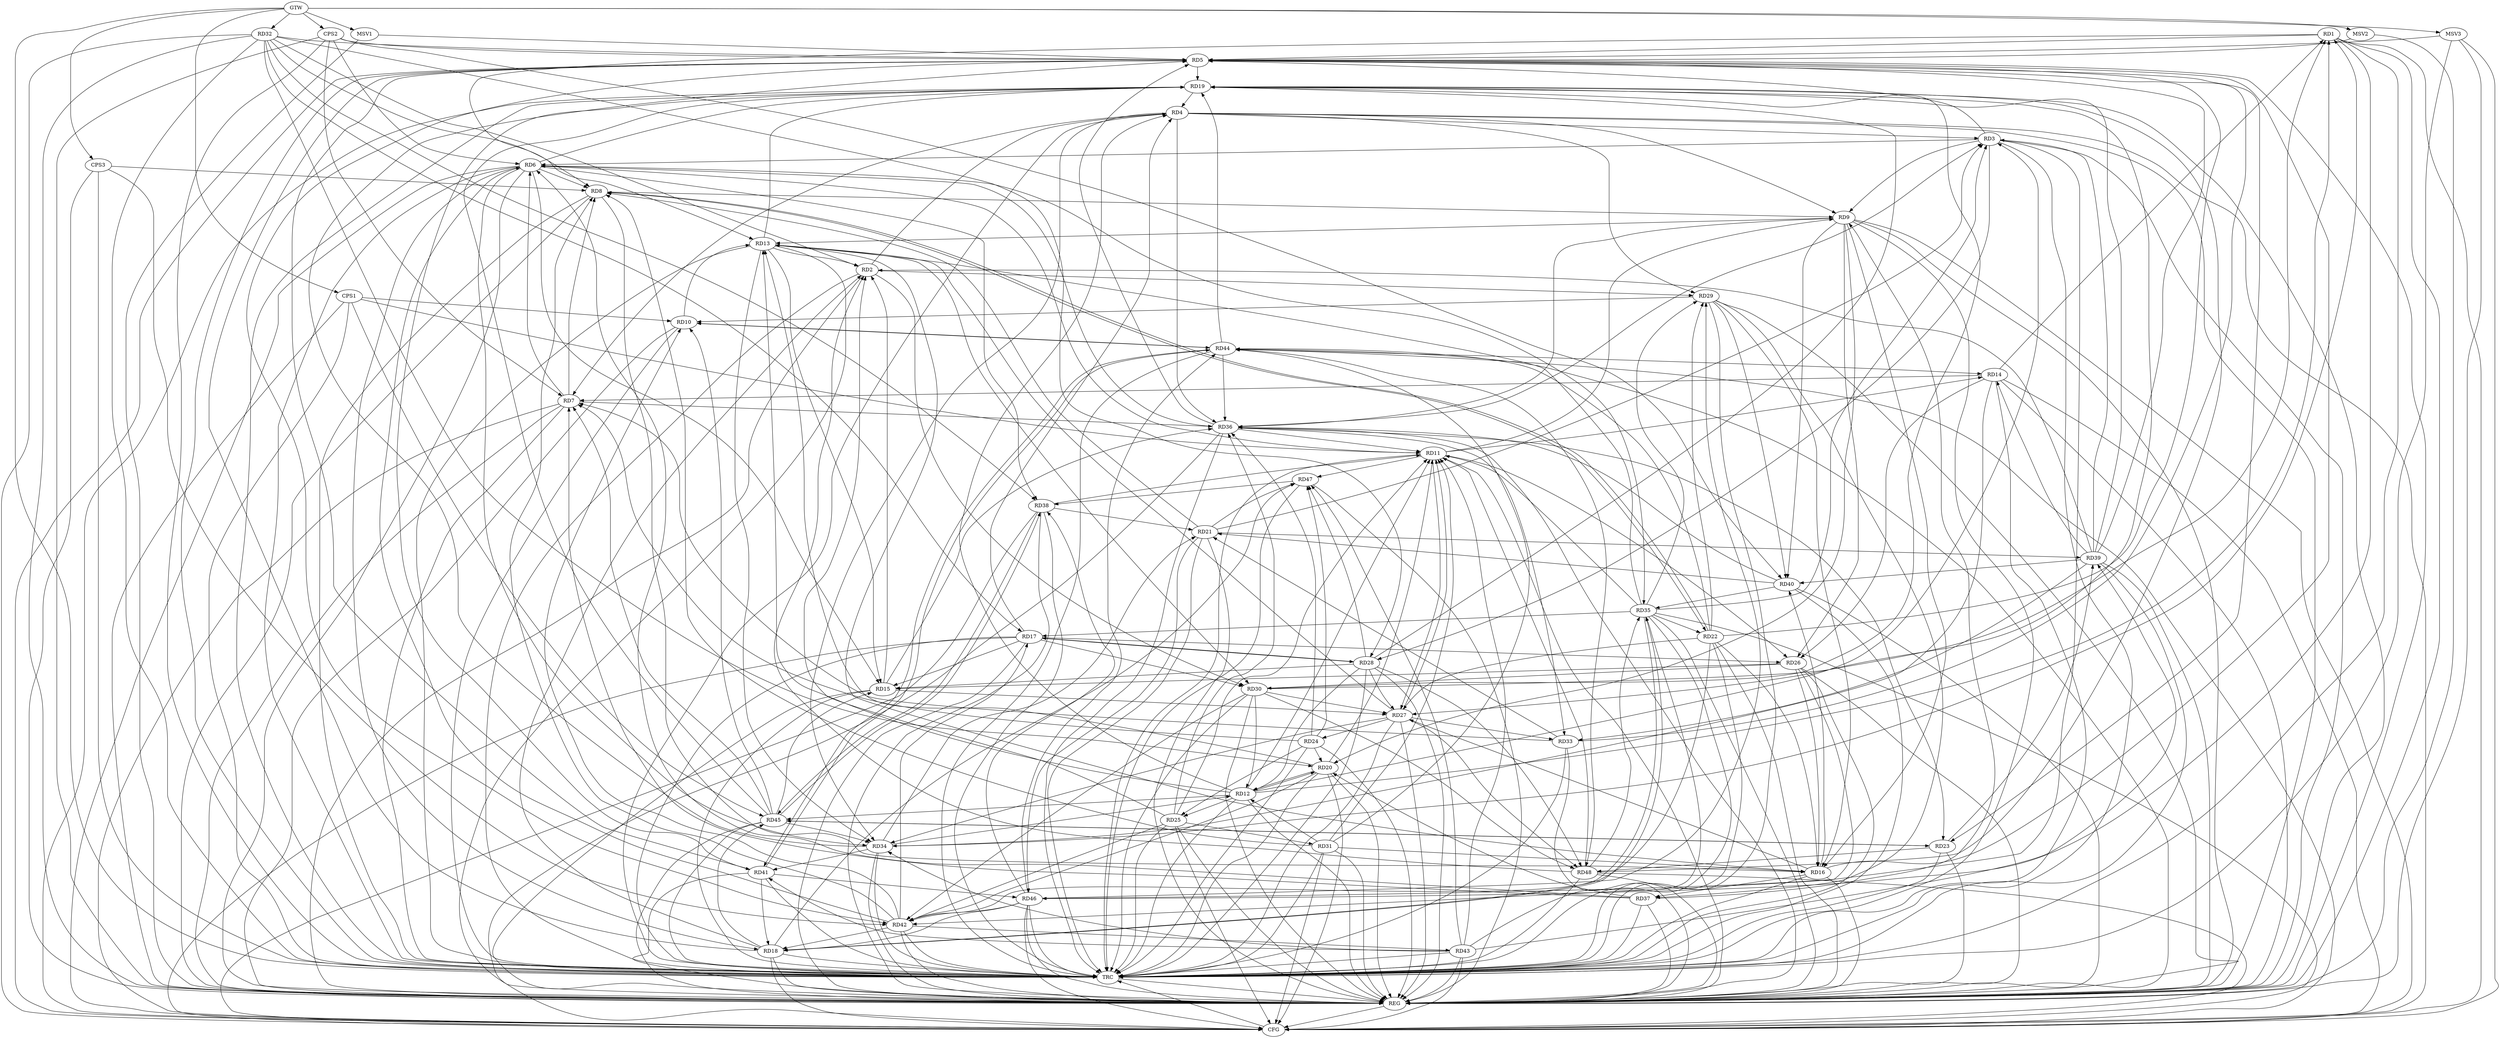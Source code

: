 strict digraph G {
  RD1 [ label="RD1" ];
  RD2 [ label="RD2" ];
  RD3 [ label="RD3" ];
  RD4 [ label="RD4" ];
  RD5 [ label="RD5" ];
  RD6 [ label="RD6" ];
  RD7 [ label="RD7" ];
  RD8 [ label="RD8" ];
  RD9 [ label="RD9" ];
  RD10 [ label="RD10" ];
  RD11 [ label="RD11" ];
  RD12 [ label="RD12" ];
  RD13 [ label="RD13" ];
  RD14 [ label="RD14" ];
  RD15 [ label="RD15" ];
  RD16 [ label="RD16" ];
  RD17 [ label="RD17" ];
  RD18 [ label="RD18" ];
  RD19 [ label="RD19" ];
  RD20 [ label="RD20" ];
  RD21 [ label="RD21" ];
  RD22 [ label="RD22" ];
  RD23 [ label="RD23" ];
  RD24 [ label="RD24" ];
  RD25 [ label="RD25" ];
  RD26 [ label="RD26" ];
  RD27 [ label="RD27" ];
  RD28 [ label="RD28" ];
  RD29 [ label="RD29" ];
  RD30 [ label="RD30" ];
  RD31 [ label="RD31" ];
  RD32 [ label="RD32" ];
  RD33 [ label="RD33" ];
  RD34 [ label="RD34" ];
  RD35 [ label="RD35" ];
  RD36 [ label="RD36" ];
  RD37 [ label="RD37" ];
  RD38 [ label="RD38" ];
  RD39 [ label="RD39" ];
  RD40 [ label="RD40" ];
  RD41 [ label="RD41" ];
  RD42 [ label="RD42" ];
  RD43 [ label="RD43" ];
  RD44 [ label="RD44" ];
  RD45 [ label="RD45" ];
  RD46 [ label="RD46" ];
  RD47 [ label="RD47" ];
  RD48 [ label="RD48" ];
  CPS1 [ label="CPS1" ];
  CPS2 [ label="CPS2" ];
  CPS3 [ label="CPS3" ];
  GTW [ label="GTW" ];
  REG [ label="REG" ];
  CFG [ label="CFG" ];
  TRC [ label="TRC" ];
  MSV1 [ label="MSV1" ];
  MSV2 [ label="MSV2" ];
  MSV3 [ label="MSV3" ];
  RD1 -> RD5;
  RD1 -> RD8;
  RD12 -> RD1;
  RD14 -> RD1;
  RD30 -> RD1;
  RD34 -> RD1;
  RD1 -> RD46;
  RD2 -> RD4;
  RD13 -> RD2;
  RD15 -> RD2;
  RD18 -> RD2;
  RD25 -> RD2;
  RD2 -> RD29;
  RD2 -> RD30;
  RD32 -> RD2;
  RD39 -> RD2;
  RD48 -> RD2;
  RD4 -> RD3;
  RD3 -> RD5;
  RD3 -> RD6;
  RD3 -> RD9;
  RD12 -> RD3;
  RD21 -> RD3;
  RD3 -> RD28;
  RD35 -> RD3;
  RD36 -> RD3;
  RD39 -> RD3;
  RD3 -> RD46;
  RD4 -> RD7;
  RD4 -> RD9;
  RD12 -> RD4;
  RD17 -> RD4;
  RD19 -> RD4;
  RD4 -> RD29;
  RD4 -> RD34;
  RD4 -> RD36;
  RD16 -> RD5;
  RD18 -> RD5;
  RD5 -> RD19;
  RD22 -> RD5;
  RD5 -> RD23;
  RD32 -> RD5;
  RD33 -> RD5;
  RD34 -> RD5;
  RD36 -> RD5;
  RD39 -> RD5;
  RD41 -> RD5;
  RD5 -> RD42;
  RD7 -> RD6;
  RD6 -> RD8;
  RD11 -> RD6;
  RD6 -> RD15;
  RD6 -> RD18;
  RD6 -> RD19;
  RD6 -> RD34;
  RD6 -> RD35;
  RD36 -> RD6;
  RD37 -> RD6;
  RD6 -> RD38;
  RD42 -> RD6;
  RD7 -> RD8;
  RD14 -> RD7;
  RD24 -> RD7;
  RD33 -> RD7;
  RD7 -> RD36;
  RD37 -> RD7;
  RD45 -> RD7;
  RD8 -> RD9;
  RD8 -> RD16;
  RD21 -> RD8;
  RD8 -> RD22;
  RD22 -> RD8;
  RD31 -> RD8;
  RD42 -> RD8;
  RD11 -> RD9;
  RD9 -> RD13;
  RD9 -> RD16;
  RD9 -> RD20;
  RD9 -> RD26;
  RD9 -> RD36;
  RD37 -> RD9;
  RD9 -> RD40;
  RD10 -> RD13;
  RD29 -> RD10;
  RD42 -> RD10;
  RD10 -> RD44;
  RD44 -> RD10;
  RD45 -> RD10;
  RD12 -> RD11;
  RD11 -> RD14;
  RD20 -> RD11;
  RD25 -> RD11;
  RD11 -> RD26;
  RD11 -> RD27;
  RD27 -> RD11;
  RD31 -> RD11;
  RD35 -> RD11;
  RD36 -> RD11;
  RD38 -> RD11;
  RD43 -> RD11;
  RD11 -> RD47;
  RD48 -> RD11;
  RD12 -> RD13;
  RD12 -> RD20;
  RD20 -> RD12;
  RD12 -> RD25;
  RD28 -> RD12;
  RD30 -> RD12;
  RD31 -> RD12;
  RD34 -> RD12;
  RD12 -> RD45;
  RD13 -> RD15;
  RD13 -> RD16;
  RD13 -> RD19;
  RD20 -> RD13;
  RD27 -> RD13;
  RD13 -> RD30;
  RD32 -> RD13;
  RD13 -> RD34;
  RD35 -> RD13;
  RD14 -> RD26;
  RD14 -> RD34;
  RD39 -> RD14;
  RD44 -> RD14;
  RD17 -> RD15;
  RD26 -> RD15;
  RD15 -> RD27;
  RD28 -> RD15;
  RD15 -> RD36;
  RD45 -> RD15;
  RD22 -> RD16;
  RD26 -> RD16;
  RD16 -> RD27;
  RD29 -> RD16;
  RD31 -> RD16;
  RD16 -> RD37;
  RD16 -> RD40;
  RD17 -> RD26;
  RD17 -> RD28;
  RD28 -> RD17;
  RD17 -> RD30;
  RD32 -> RD17;
  RD35 -> RD17;
  RD42 -> RD17;
  RD18 -> RD35;
  RD35 -> RD18;
  RD41 -> RD18;
  RD42 -> RD18;
  RD18 -> RD45;
  RD46 -> RD18;
  RD18 -> RD47;
  RD19 -> RD27;
  RD28 -> RD19;
  RD30 -> RD19;
  RD39 -> RD19;
  RD19 -> RD41;
  RD44 -> RD19;
  RD45 -> RD19;
  RD48 -> RD19;
  RD24 -> RD20;
  RD32 -> RD20;
  RD37 -> RD20;
  RD20 -> RD42;
  RD33 -> RD21;
  RD34 -> RD21;
  RD38 -> RD21;
  RD21 -> RD39;
  RD40 -> RD21;
  RD21 -> RD46;
  RD21 -> RD47;
  RD22 -> RD27;
  RD22 -> RD29;
  RD35 -> RD22;
  RD22 -> RD42;
  RD22 -> RD44;
  RD36 -> RD23;
  RD23 -> RD39;
  RD23 -> RD45;
  RD45 -> RD23;
  RD23 -> RD48;
  RD24 -> RD25;
  RD27 -> RD24;
  RD24 -> RD36;
  RD24 -> RD47;
  RD25 -> RD31;
  RD25 -> RD36;
  RD25 -> RD42;
  RD26 -> RD30;
  RD26 -> RD42;
  RD28 -> RD27;
  RD30 -> RD27;
  RD27 -> RD33;
  RD27 -> RD34;
  RD27 -> RD48;
  RD32 -> RD28;
  RD28 -> RD47;
  RD28 -> RD48;
  RD35 -> RD29;
  RD29 -> RD37;
  RD29 -> RD40;
  RD46 -> RD29;
  RD30 -> RD42;
  RD30 -> RD48;
  RD31 -> RD44;
  RD32 -> RD38;
  RD36 -> RD33;
  RD39 -> RD33;
  RD34 -> RD41;
  RD43 -> RD34;
  RD45 -> RD34;
  RD40 -> RD35;
  RD43 -> RD35;
  RD48 -> RD35;
  RD40 -> RD36;
  RD44 -> RD36;
  RD38 -> RD45;
  RD45 -> RD38;
  RD46 -> RD38;
  RD47 -> RD38;
  RD39 -> RD40;
  RD43 -> RD39;
  RD43 -> RD41;
  RD41 -> RD44;
  RD44 -> RD41;
  RD41 -> RD46;
  RD42 -> RD43;
  RD46 -> RD42;
  RD43 -> RD47;
  RD46 -> RD44;
  RD44 -> RD48;
  CPS1 -> RD10;
  CPS1 -> RD11;
  CPS1 -> RD45;
  CPS2 -> RD40;
  CPS2 -> RD5;
  CPS2 -> RD6;
  CPS2 -> RD7;
  CPS3 -> RD42;
  CPS3 -> RD8;
  GTW -> RD32;
  GTW -> CPS1;
  GTW -> CPS2;
  GTW -> CPS3;
  RD1 -> REG;
  RD2 -> REG;
  RD3 -> REG;
  RD4 -> REG;
  RD5 -> REG;
  RD6 -> REG;
  RD7 -> REG;
  RD8 -> REG;
  RD9 -> REG;
  RD10 -> REG;
  RD11 -> REG;
  RD12 -> REG;
  RD13 -> REG;
  RD14 -> REG;
  RD15 -> REG;
  RD16 -> REG;
  RD17 -> REG;
  RD18 -> REG;
  RD19 -> REG;
  RD20 -> REG;
  RD21 -> REG;
  RD22 -> REG;
  RD23 -> REG;
  RD24 -> REG;
  RD25 -> REG;
  RD26 -> REG;
  RD27 -> REG;
  RD28 -> REG;
  RD29 -> REG;
  RD30 -> REG;
  RD31 -> REG;
  RD32 -> REG;
  RD33 -> REG;
  RD34 -> REG;
  RD35 -> REG;
  RD36 -> REG;
  RD37 -> REG;
  RD38 -> REG;
  RD39 -> REG;
  RD40 -> REG;
  RD41 -> REG;
  RD42 -> REG;
  RD43 -> REG;
  RD44 -> REG;
  RD45 -> REG;
  RD46 -> REG;
  RD47 -> REG;
  RD48 -> REG;
  CPS1 -> REG;
  CPS2 -> REG;
  CPS3 -> REG;
  RD48 -> CFG;
  RD14 -> CFG;
  RD19 -> CFG;
  RD17 -> CFG;
  RD43 -> CFG;
  RD35 -> CFG;
  RD44 -> CFG;
  RD38 -> CFG;
  RD18 -> CFG;
  RD4 -> CFG;
  RD36 -> CFG;
  RD32 -> CFG;
  RD6 -> CFG;
  RD46 -> CFG;
  RD7 -> CFG;
  RD25 -> CFG;
  RD1 -> CFG;
  RD5 -> CFG;
  RD31 -> CFG;
  RD9 -> CFG;
  RD20 -> CFG;
  REG -> CFG;
  RD1 -> TRC;
  RD2 -> TRC;
  RD3 -> TRC;
  RD4 -> TRC;
  RD5 -> TRC;
  RD6 -> TRC;
  RD7 -> TRC;
  RD8 -> TRC;
  RD9 -> TRC;
  RD10 -> TRC;
  RD11 -> TRC;
  RD12 -> TRC;
  RD13 -> TRC;
  RD14 -> TRC;
  RD15 -> TRC;
  RD16 -> TRC;
  RD17 -> TRC;
  RD18 -> TRC;
  RD19 -> TRC;
  RD20 -> TRC;
  RD21 -> TRC;
  RD22 -> TRC;
  RD23 -> TRC;
  RD24 -> TRC;
  RD25 -> TRC;
  RD26 -> TRC;
  RD27 -> TRC;
  RD28 -> TRC;
  RD29 -> TRC;
  RD30 -> TRC;
  RD31 -> TRC;
  RD32 -> TRC;
  RD33 -> TRC;
  RD34 -> TRC;
  RD35 -> TRC;
  RD36 -> TRC;
  RD37 -> TRC;
  RD38 -> TRC;
  RD39 -> TRC;
  RD40 -> TRC;
  RD41 -> TRC;
  RD42 -> TRC;
  RD43 -> TRC;
  RD44 -> TRC;
  RD45 -> TRC;
  RD46 -> TRC;
  RD47 -> TRC;
  RD48 -> TRC;
  CPS1 -> TRC;
  CPS2 -> TRC;
  CPS3 -> TRC;
  GTW -> TRC;
  CFG -> TRC;
  TRC -> REG;
  MSV1 -> RD5;
  MSV2 -> RD5;
  MSV3 -> RD5;
  GTW -> MSV1;
  MSV1 -> REG;
  GTW -> MSV2;
  MSV2 -> REG;
  GTW -> MSV3;
  MSV3 -> REG;
  MSV3 -> TRC;
  MSV3 -> CFG;
}
